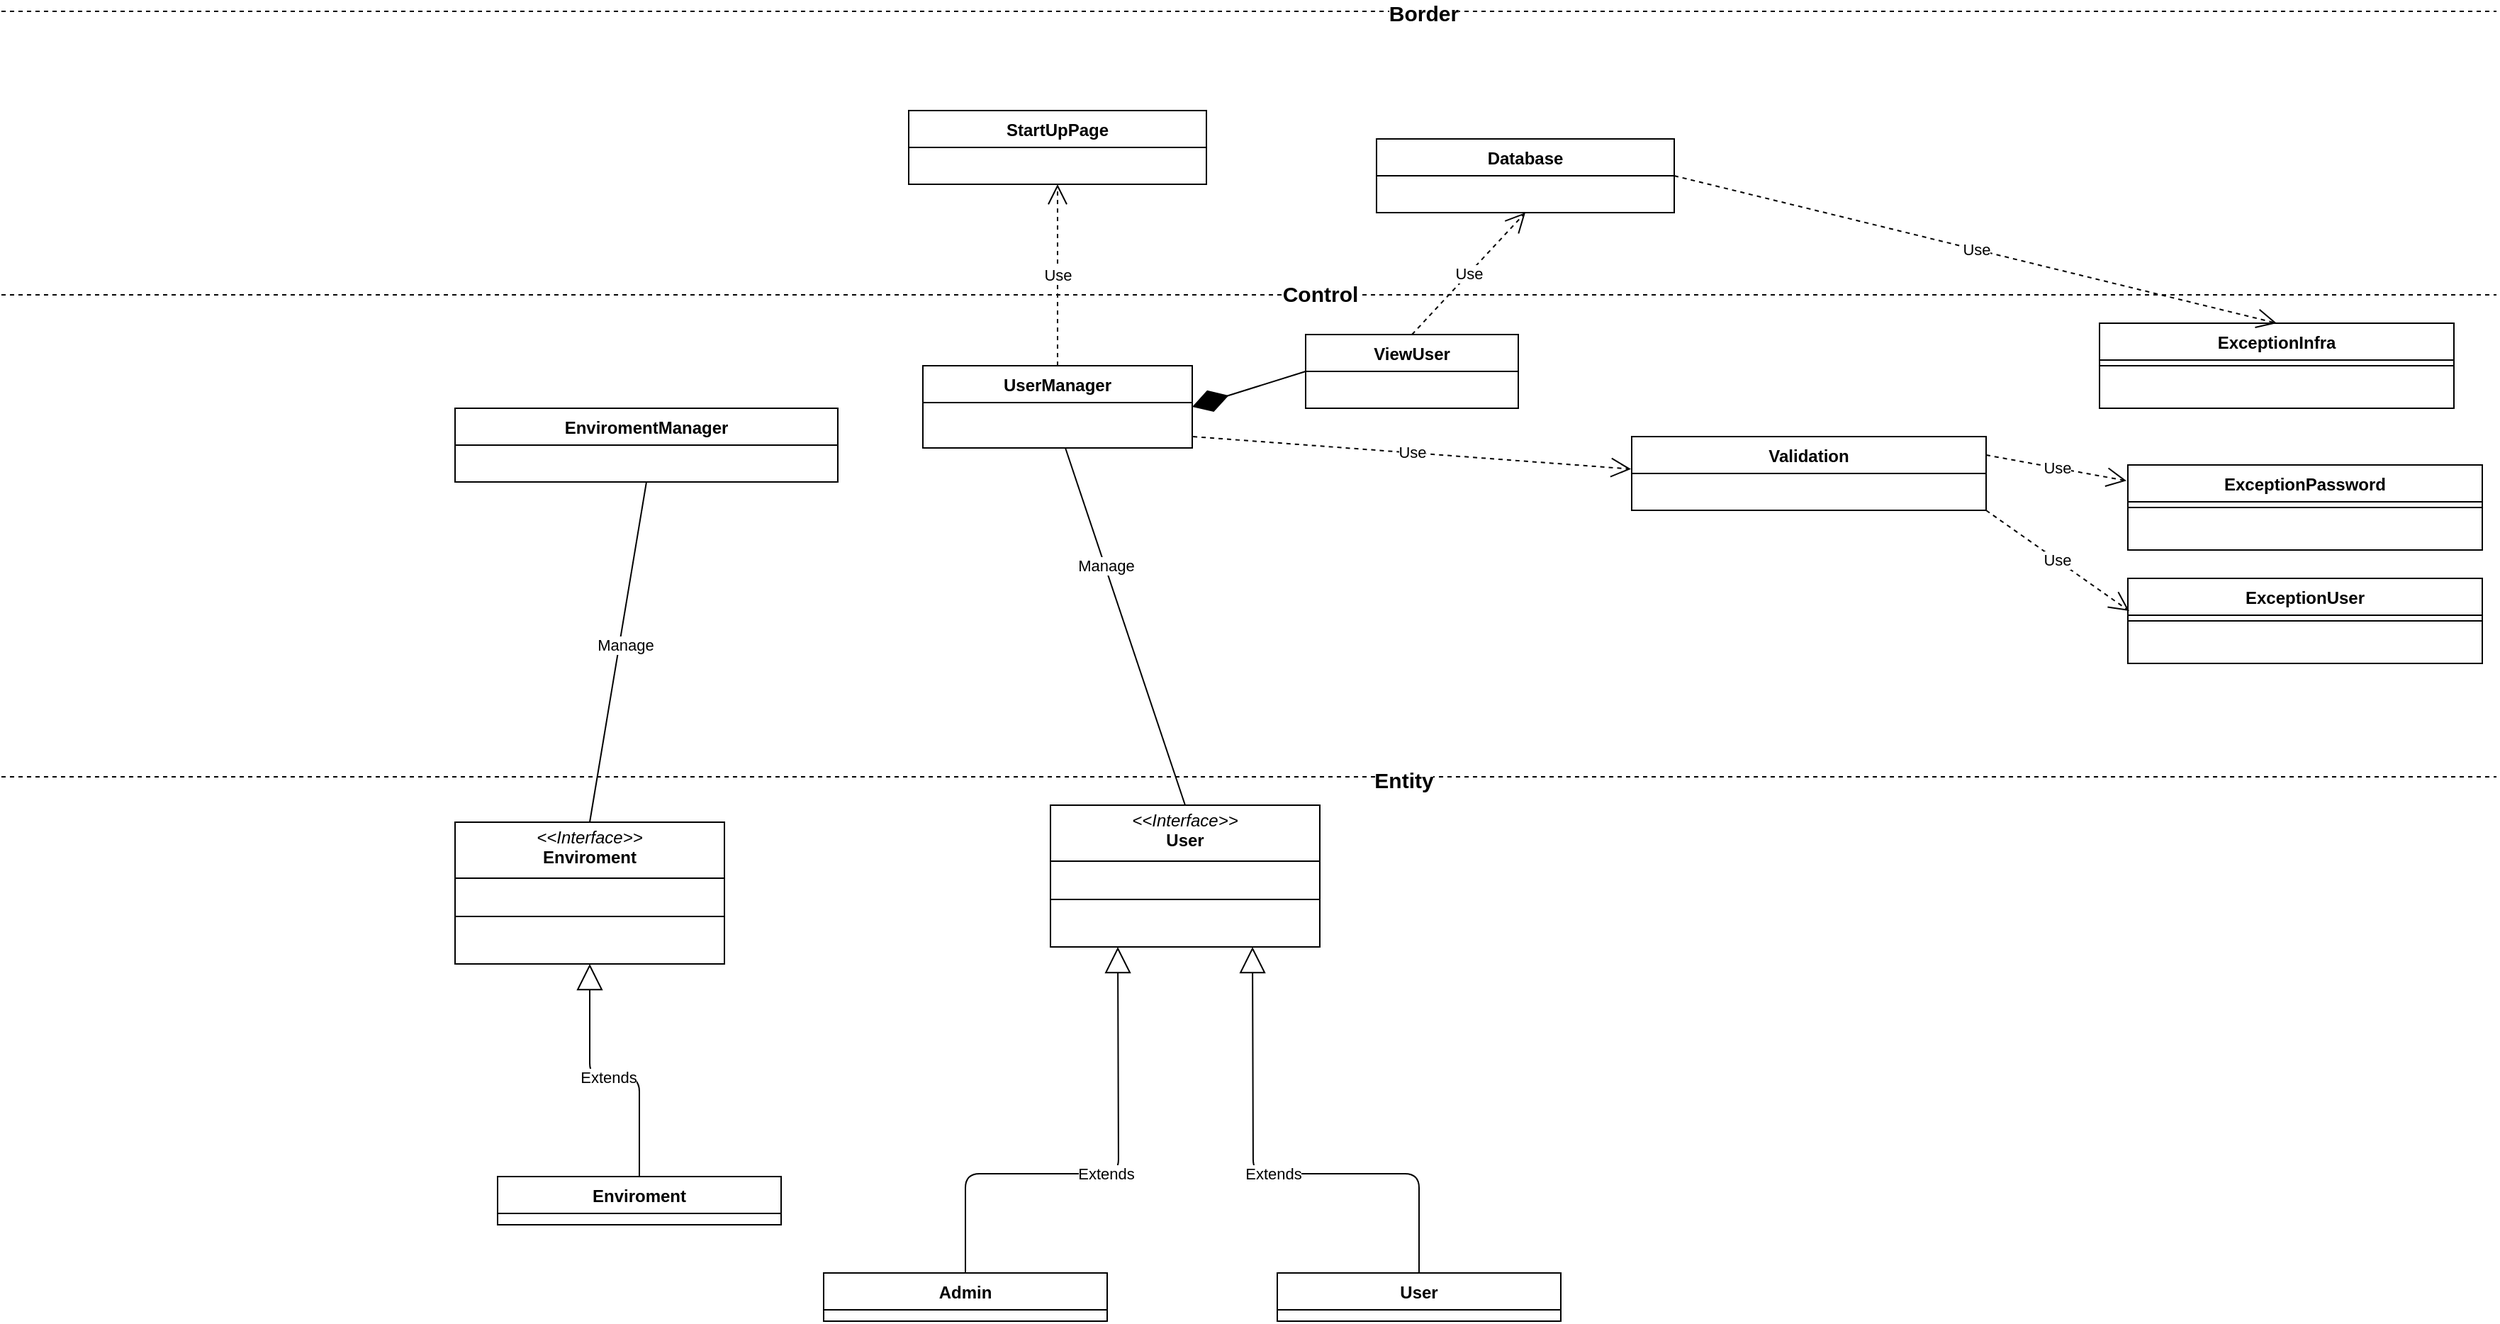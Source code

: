 <mxfile>
    <diagram id="C5RBs43oDa-KdzZeNtuy" name="Page-1">
        <mxGraphModel dx="1878" dy="1634" grid="1" gridSize="10" guides="1" tooltips="1" connect="1" arrows="1" fold="1" page="1" pageScale="1" pageWidth="827" pageHeight="1169" math="0" shadow="0">
            <root>
                <mxCell id="WIyWlLk6GJQsqaUBKTNV-0"/>
                <mxCell id="WIyWlLk6GJQsqaUBKTNV-1" parent="WIyWlLk6GJQsqaUBKTNV-0"/>
                <mxCell id="S3DOLFilEedL9jhg1Yz5-0" value="&lt;p style=&quot;margin:0px;margin-top:4px;text-align:center;&quot;&gt;&lt;i&gt;&amp;lt;&amp;lt;Interface&amp;gt;&amp;gt;&lt;/i&gt;&lt;br&gt;&lt;b&gt;User&lt;/b&gt;&lt;/p&gt;&lt;hr size=&quot;1&quot; style=&quot;border-style:solid;&quot;&gt;&lt;p style=&quot;margin:0px;margin-left:4px;&quot;&gt;&lt;br&gt;&lt;/p&gt;&lt;hr size=&quot;1&quot; style=&quot;border-style:solid;&quot;&gt;&lt;p style=&quot;margin:0px;margin-left:4px;&quot;&gt;&lt;br&gt;&lt;/p&gt;" style="verticalAlign=top;align=left;overflow=fill;html=1;whiteSpace=wrap;" parent="WIyWlLk6GJQsqaUBKTNV-1" vertex="1">
                    <mxGeometry x="340" y="180" width="190" height="100" as="geometry"/>
                </mxCell>
                <mxCell id="r7XuDd0O4ZvqXVFFLryg-0" value="" style="endArrow=none;dashed=1;html=1;rounded=0;" parent="WIyWlLk6GJQsqaUBKTNV-1" edge="1">
                    <mxGeometry width="50" height="50" relative="1" as="geometry">
                        <mxPoint x="-400" y="160" as="sourcePoint"/>
                        <mxPoint x="1360" y="160" as="targetPoint"/>
                        <Array as="points"/>
                    </mxGeometry>
                </mxCell>
                <mxCell id="_xdSYPHyjW3nCsW6iEuT-3" value="Entity" style="edgeLabel;html=1;align=center;verticalAlign=middle;resizable=0;points=[];fontSize=15;fontStyle=1" parent="r7XuDd0O4ZvqXVFFLryg-0" connectable="0" vertex="1">
                    <mxGeometry x="0.124" y="-2" relative="1" as="geometry">
                        <mxPoint as="offset"/>
                    </mxGeometry>
                </mxCell>
                <mxCell id="r7XuDd0O4ZvqXVFFLryg-25" value="" style="endArrow=none;endFill=0;endSize=12;html=1;rounded=0;entryX=0.5;entryY=0;entryDx=0;entryDy=0;exitX=0.529;exitY=1;exitDx=0;exitDy=0;exitPerimeter=0;" parent="WIyWlLk6GJQsqaUBKTNV-1" target="S3DOLFilEedL9jhg1Yz5-0" edge="1">
                    <mxGeometry width="160" relative="1" as="geometry">
                        <mxPoint x="350.51" y="-72" as="sourcePoint"/>
                        <mxPoint x="240" y="80" as="targetPoint"/>
                    </mxGeometry>
                </mxCell>
                <mxCell id="r7XuDd0O4ZvqXVFFLryg-28" value="Manage" style="edgeLabel;html=1;align=center;verticalAlign=middle;resizable=0;points=[];" parent="r7XuDd0O4ZvqXVFFLryg-25" connectable="0" vertex="1">
                    <mxGeometry x="-0.448" y="2" relative="1" as="geometry">
                        <mxPoint x="3" y="14" as="offset"/>
                    </mxGeometry>
                </mxCell>
                <mxCell id="r7XuDd0O4ZvqXVFFLryg-34" value="" style="endArrow=none;dashed=1;html=1;rounded=0;" parent="WIyWlLk6GJQsqaUBKTNV-1" edge="1">
                    <mxGeometry width="50" height="50" relative="1" as="geometry">
                        <mxPoint x="-400" y="-180" as="sourcePoint"/>
                        <mxPoint x="1360" y="-180" as="targetPoint"/>
                        <Array as="points"/>
                    </mxGeometry>
                </mxCell>
                <mxCell id="_xdSYPHyjW3nCsW6iEuT-2" value="Control" style="edgeLabel;html=1;align=center;verticalAlign=middle;resizable=0;points=[];fontSize=15;fontStyle=1" parent="r7XuDd0O4ZvqXVFFLryg-34" connectable="0" vertex="1">
                    <mxGeometry x="0.124" y="1" relative="1" as="geometry">
                        <mxPoint x="-59" as="offset"/>
                    </mxGeometry>
                </mxCell>
                <mxCell id="r7XuDd0O4ZvqXVFFLryg-35" value="" style="endArrow=none;dashed=1;html=1;rounded=0;" parent="WIyWlLk6GJQsqaUBKTNV-1" edge="1">
                    <mxGeometry width="50" height="50" relative="1" as="geometry">
                        <mxPoint x="-400" y="-380" as="sourcePoint"/>
                        <mxPoint x="1360" y="-380" as="targetPoint"/>
                        <Array as="points"/>
                    </mxGeometry>
                </mxCell>
                <mxCell id="_xdSYPHyjW3nCsW6iEuT-0" value="Border" style="edgeLabel;html=1;align=center;verticalAlign=middle;resizable=0;points=[];fontSize=15;fontStyle=1" parent="r7XuDd0O4ZvqXVFFLryg-35" connectable="0" vertex="1">
                    <mxGeometry x="0.139" y="-1" relative="1" as="geometry">
                        <mxPoint as="offset"/>
                    </mxGeometry>
                </mxCell>
                <mxCell id="lZRSGbZRZbLsS1pGvsEE-22" value="User" style="swimlane;fontStyle=1;align=center;verticalAlign=top;childLayout=stackLayout;horizontal=1;startSize=26;horizontalStack=0;resizeParent=1;resizeParentMax=0;resizeLast=0;collapsible=1;marginBottom=0;whiteSpace=wrap;html=1;" parent="WIyWlLk6GJQsqaUBKTNV-1" vertex="1">
                    <mxGeometry x="500" y="510" width="200" height="34" as="geometry"/>
                </mxCell>
                <mxCell id="lZRSGbZRZbLsS1pGvsEE-38" value="" style="endArrow=diamondThin;endFill=1;endSize=24;html=1;rounded=0;entryX=1;entryY=0.5;entryDx=0;entryDy=0;exitX=0;exitY=0.5;exitDx=0;exitDy=0;" parent="WIyWlLk6GJQsqaUBKTNV-1" source="35" target="17" edge="1">
                    <mxGeometry width="160" relative="1" as="geometry">
                        <mxPoint x="543.542" y="-116" as="sourcePoint"/>
                        <mxPoint x="440.57" y="-84.994" as="targetPoint"/>
                    </mxGeometry>
                </mxCell>
                <mxCell id="uvnX3KAz4kPlvZe9keK9-4" value="ExceptionInfra" style="swimlane;fontStyle=1;align=center;verticalAlign=top;childLayout=stackLayout;horizontal=1;startSize=26;horizontalStack=0;resizeParent=1;resizeParentMax=0;resizeLast=0;collapsible=1;marginBottom=0;whiteSpace=wrap;html=1;" parent="WIyWlLk6GJQsqaUBKTNV-1" vertex="1">
                    <mxGeometry x="1080" y="-160" width="250" height="60" as="geometry"/>
                </mxCell>
                <mxCell id="uvnX3KAz4kPlvZe9keK9-5" value="" style="line;strokeWidth=1;fillColor=none;align=left;verticalAlign=middle;spacingTop=-1;spacingLeft=3;spacingRight=3;rotatable=0;labelPosition=right;points=[];portConstraint=eastwest;strokeColor=inherit;" parent="uvnX3KAz4kPlvZe9keK9-4" vertex="1">
                    <mxGeometry y="26" width="250" height="8" as="geometry"/>
                </mxCell>
                <mxCell id="uvnX3KAz4kPlvZe9keK9-6" value="&lt;div&gt;&lt;br&gt;&lt;/div&gt;" style="text;strokeColor=none;fillColor=none;align=left;verticalAlign=top;spacingLeft=4;spacingRight=4;overflow=hidden;rotatable=0;points=[[0,0.5],[1,0.5]];portConstraint=eastwest;whiteSpace=wrap;html=1;" parent="uvnX3KAz4kPlvZe9keK9-4" vertex="1">
                    <mxGeometry y="34" width="250" height="26" as="geometry"/>
                </mxCell>
                <mxCell id="NaBVkYS8M3-ztmhR-1Vg-1" value="Use" style="endArrow=open;endSize=12;dashed=1;html=1;rounded=0;exitX=1.003;exitY=0.923;exitDx=0;exitDy=0;entryX=-0.002;entryY=0.44;entryDx=0;entryDy=0;entryPerimeter=0;exitPerimeter=0;" parent="WIyWlLk6GJQsqaUBKTNV-1" target="22" edge="1">
                    <mxGeometry width="160" relative="1" as="geometry">
                        <mxPoint x="440.57" y="-80.002" as="sourcePoint"/>
                        <mxPoint x="750.75" y="-51.562" as="targetPoint"/>
                    </mxGeometry>
                </mxCell>
                <mxCell id="6dqjGufiqV69bFTocouH-0" value="ExceptionPassword" style="swimlane;fontStyle=1;align=center;verticalAlign=top;childLayout=stackLayout;horizontal=1;startSize=26;horizontalStack=0;resizeParent=1;resizeParentMax=0;resizeLast=0;collapsible=1;marginBottom=0;whiteSpace=wrap;html=1;" parent="WIyWlLk6GJQsqaUBKTNV-1" vertex="1">
                    <mxGeometry x="1100" y="-60" width="250" height="60" as="geometry"/>
                </mxCell>
                <mxCell id="6dqjGufiqV69bFTocouH-1" value="" style="line;strokeWidth=1;fillColor=none;align=left;verticalAlign=middle;spacingTop=-1;spacingLeft=3;spacingRight=3;rotatable=0;labelPosition=right;points=[];portConstraint=eastwest;strokeColor=inherit;" parent="6dqjGufiqV69bFTocouH-0" vertex="1">
                    <mxGeometry y="26" width="250" height="8" as="geometry"/>
                </mxCell>
                <mxCell id="6dqjGufiqV69bFTocouH-2" value="&lt;div&gt;&lt;br&gt;&lt;/div&gt;" style="text;strokeColor=none;fillColor=none;align=left;verticalAlign=top;spacingLeft=4;spacingRight=4;overflow=hidden;rotatable=0;points=[[0,0.5],[1,0.5]];portConstraint=eastwest;whiteSpace=wrap;html=1;" parent="6dqjGufiqV69bFTocouH-0" vertex="1">
                    <mxGeometry y="34" width="250" height="26" as="geometry"/>
                </mxCell>
                <mxCell id="6dqjGufiqV69bFTocouH-3" value="ExceptionUser" style="swimlane;fontStyle=1;align=center;verticalAlign=top;childLayout=stackLayout;horizontal=1;startSize=26;horizontalStack=0;resizeParent=1;resizeParentMax=0;resizeLast=0;collapsible=1;marginBottom=0;whiteSpace=wrap;html=1;" parent="WIyWlLk6GJQsqaUBKTNV-1" vertex="1">
                    <mxGeometry x="1100" y="20" width="250" height="60" as="geometry"/>
                </mxCell>
                <mxCell id="6dqjGufiqV69bFTocouH-4" value="" style="line;strokeWidth=1;fillColor=none;align=left;verticalAlign=middle;spacingTop=-1;spacingLeft=3;spacingRight=3;rotatable=0;labelPosition=right;points=[];portConstraint=eastwest;strokeColor=inherit;" parent="6dqjGufiqV69bFTocouH-3" vertex="1">
                    <mxGeometry y="26" width="250" height="8" as="geometry"/>
                </mxCell>
                <mxCell id="6dqjGufiqV69bFTocouH-5" value="&lt;div&gt;&lt;br&gt;&lt;/div&gt;" style="text;strokeColor=none;fillColor=none;align=left;verticalAlign=top;spacingLeft=4;spacingRight=4;overflow=hidden;rotatable=0;points=[[0,0.5],[1,0.5]];portConstraint=eastwest;whiteSpace=wrap;html=1;" parent="6dqjGufiqV69bFTocouH-3" vertex="1">
                    <mxGeometry y="34" width="250" height="26" as="geometry"/>
                </mxCell>
                <mxCell id="6dqjGufiqV69bFTocouH-8" value="Use" style="endArrow=open;endSize=12;dashed=1;html=1;rounded=0;exitX=1;exitY=0.5;exitDx=0;exitDy=0;entryX=0.5;entryY=0;entryDx=0;entryDy=0;" parent="WIyWlLk6GJQsqaUBKTNV-1" source="26" target="uvnX3KAz4kPlvZe9keK9-4" edge="1">
                    <mxGeometry width="160" relative="1" as="geometry">
                        <mxPoint x="780" y="-251" as="sourcePoint"/>
                        <mxPoint x="1195" y="-256" as="targetPoint"/>
                    </mxGeometry>
                </mxCell>
                <mxCell id="6dqjGufiqV69bFTocouH-9" value="Use" style="endArrow=open;endSize=12;dashed=1;html=1;rounded=0;exitX=1;exitY=0.25;exitDx=0;exitDy=0;entryX=-0.004;entryY=0.186;entryDx=0;entryDy=0;entryPerimeter=0;" parent="WIyWlLk6GJQsqaUBKTNV-1" source="22" target="6dqjGufiqV69bFTocouH-0" edge="1">
                    <mxGeometry width="160" relative="1" as="geometry">
                        <mxPoint x="1000.75" y="-68.774" as="sourcePoint"/>
                        <mxPoint x="1000" y="54" as="targetPoint"/>
                    </mxGeometry>
                </mxCell>
                <mxCell id="6dqjGufiqV69bFTocouH-10" value="Use" style="endArrow=open;endSize=12;dashed=1;html=1;rounded=0;exitX=1;exitY=1;exitDx=0;exitDy=0;entryX=0.004;entryY=0.384;entryDx=0;entryDy=0;entryPerimeter=0;" parent="WIyWlLk6GJQsqaUBKTNV-1" source="22" target="6dqjGufiqV69bFTocouH-3" edge="1">
                    <mxGeometry width="160" relative="1" as="geometry">
                        <mxPoint x="1000.75" y="-23.222" as="sourcePoint"/>
                        <mxPoint x="985" y="74" as="targetPoint"/>
                    </mxGeometry>
                </mxCell>
                <mxCell id="2" value="Use" style="endArrow=open;endSize=12;dashed=1;html=1;entryX=0.5;entryY=1;entryDx=0;entryDy=0;exitX=0.5;exitY=0;exitDx=0;exitDy=0;" parent="WIyWlLk6GJQsqaUBKTNV-1" source="17" target="39" edge="1">
                    <mxGeometry width="160" relative="1" as="geometry">
                        <mxPoint x="345" y="-140" as="sourcePoint"/>
                        <mxPoint x="341.65" y="-259.246" as="targetPoint"/>
                    </mxGeometry>
                </mxCell>
                <mxCell id="3" value="Use" style="endArrow=open;endSize=12;dashed=1;html=1;entryX=0.5;entryY=1;entryDx=0;entryDy=0;exitX=0.5;exitY=0;exitDx=0;exitDy=0;" parent="WIyWlLk6GJQsqaUBKTNV-1" source="35" target="26" edge="1">
                    <mxGeometry width="160" relative="1" as="geometry">
                        <mxPoint x="600" y="-150" as="sourcePoint"/>
                        <mxPoint x="655.26" y="-209.322" as="targetPoint"/>
                    </mxGeometry>
                </mxCell>
                <mxCell id="4" value="&lt;p style=&quot;margin:0px;margin-top:4px;text-align:center;&quot;&gt;&lt;i&gt;&amp;lt;&amp;lt;Interface&amp;gt;&amp;gt;&lt;/i&gt;&lt;br&gt;&lt;b&gt;Enviroment&lt;/b&gt;&lt;/p&gt;&lt;hr size=&quot;1&quot; style=&quot;border-style:solid;&quot;&gt;&lt;p style=&quot;margin:0px;margin-left:4px;&quot;&gt;&lt;br&gt;&lt;/p&gt;&lt;hr size=&quot;1&quot; style=&quot;border-style:solid;&quot;&gt;&lt;p style=&quot;margin:0px;margin-left:4px;&quot;&gt;&lt;br&gt;&lt;/p&gt;" style="verticalAlign=top;align=left;overflow=fill;html=1;whiteSpace=wrap;" parent="WIyWlLk6GJQsqaUBKTNV-1" vertex="1">
                    <mxGeometry x="-80" y="192" width="190" height="100" as="geometry"/>
                </mxCell>
                <mxCell id="5" value="Enviroment&lt;br&gt;" style="swimlane;fontStyle=1;align=center;verticalAlign=top;childLayout=stackLayout;horizontal=1;startSize=26;horizontalStack=0;resizeParent=1;resizeParentMax=0;resizeLast=0;collapsible=1;marginBottom=0;whiteSpace=wrap;html=1;" parent="WIyWlLk6GJQsqaUBKTNV-1" vertex="1">
                    <mxGeometry x="-50" y="442" width="200" height="34" as="geometry"/>
                </mxCell>
                <mxCell id="7" value="Extends" style="endArrow=block;endSize=16;endFill=0;html=1;entryX=0.5;entryY=1;entryDx=0;entryDy=0;exitX=0.5;exitY=0;exitDx=0;exitDy=0;" parent="WIyWlLk6GJQsqaUBKTNV-1" source="5" target="4" edge="1">
                    <mxGeometry width="160" relative="1" as="geometry">
                        <mxPoint x="-10" y="392" as="sourcePoint"/>
                        <mxPoint x="150" y="392" as="targetPoint"/>
                        <Array as="points">
                            <mxPoint x="50" y="372"/>
                            <mxPoint x="15" y="372"/>
                        </Array>
                    </mxGeometry>
                </mxCell>
                <mxCell id="9" value="Extends" style="endArrow=block;endSize=16;endFill=0;html=1;entryX=0.25;entryY=1;entryDx=0;entryDy=0;exitX=0.5;exitY=0;exitDx=0;exitDy=0;" parent="WIyWlLk6GJQsqaUBKTNV-1" source="38" target="S3DOLFilEedL9jhg1Yz5-0" edge="1">
                    <mxGeometry width="160" relative="1" as="geometry">
                        <mxPoint x="275" y="510" as="sourcePoint"/>
                        <mxPoint x="540" y="420" as="targetPoint"/>
                        <Array as="points">
                            <mxPoint x="280" y="440"/>
                            <mxPoint x="388" y="440"/>
                        </Array>
                    </mxGeometry>
                </mxCell>
                <mxCell id="11" value="Extends" style="endArrow=block;endSize=16;endFill=0;html=1;entryX=0.75;entryY=1;entryDx=0;entryDy=0;exitX=0.5;exitY=0;exitDx=0;exitDy=0;" parent="WIyWlLk6GJQsqaUBKTNV-1" source="lZRSGbZRZbLsS1pGvsEE-22" target="S3DOLFilEedL9jhg1Yz5-0" edge="1">
                    <mxGeometry width="160" relative="1" as="geometry">
                        <mxPoint x="450" y="440" as="sourcePoint"/>
                        <mxPoint x="610" y="440" as="targetPoint"/>
                        <Array as="points">
                            <mxPoint x="600" y="440"/>
                            <mxPoint x="483" y="440"/>
                        </Array>
                    </mxGeometry>
                </mxCell>
                <mxCell id="12" value="" style="endArrow=none;endFill=0;endSize=12;html=1;rounded=0;entryX=0.5;entryY=0;entryDx=0;entryDy=0;exitX=0.5;exitY=1;exitDx=0;exitDy=0;" parent="WIyWlLk6GJQsqaUBKTNV-1" source="30" target="4" edge="1">
                    <mxGeometry width="160" relative="1" as="geometry">
                        <mxPoint x="52.127" y="24" as="sourcePoint"/>
                        <mxPoint x="80.07" y="176.08" as="targetPoint"/>
                    </mxGeometry>
                </mxCell>
                <mxCell id="13" value="Manage" style="edgeLabel;html=1;align=center;verticalAlign=middle;resizable=0;points=[];" parent="12" connectable="0" vertex="1">
                    <mxGeometry x="-0.448" y="2" relative="1" as="geometry">
                        <mxPoint x="-6" y="48" as="offset"/>
                    </mxGeometry>
                </mxCell>
                <mxCell id="17" value="UserManager" style="swimlane;fontStyle=1;childLayout=stackLayout;horizontal=1;startSize=26;fillColor=none;horizontalStack=0;resizeParent=1;resizeParentMax=0;resizeLast=0;collapsible=1;marginBottom=0;" parent="WIyWlLk6GJQsqaUBKTNV-1" vertex="1">
                    <mxGeometry x="250" y="-130" width="190" height="58" as="geometry"/>
                </mxCell>
                <mxCell id="22" value="Validation" style="swimlane;fontStyle=1;childLayout=stackLayout;horizontal=1;startSize=26;fillColor=none;horizontalStack=0;resizeParent=1;resizeParentMax=0;resizeLast=0;collapsible=1;marginBottom=0;" parent="WIyWlLk6GJQsqaUBKTNV-1" vertex="1">
                    <mxGeometry x="750" y="-80" width="250" height="52" as="geometry"/>
                </mxCell>
                <mxCell id="26" value="Database" style="swimlane;fontStyle=1;childLayout=stackLayout;horizontal=1;startSize=26;fillColor=none;horizontalStack=0;resizeParent=1;resizeParentMax=0;resizeLast=0;collapsible=1;marginBottom=0;" parent="WIyWlLk6GJQsqaUBKTNV-1" vertex="1">
                    <mxGeometry x="570" y="-290" width="210" height="52" as="geometry"/>
                </mxCell>
                <mxCell id="30" value="EnviromentManager" style="swimlane;fontStyle=1;childLayout=stackLayout;horizontal=1;startSize=26;fillColor=none;horizontalStack=0;resizeParent=1;resizeParentMax=0;resizeLast=0;collapsible=1;marginBottom=0;" parent="WIyWlLk6GJQsqaUBKTNV-1" vertex="1">
                    <mxGeometry x="-80" y="-100" width="270" height="52" as="geometry"/>
                </mxCell>
                <mxCell id="35" value="ViewUser" style="swimlane;fontStyle=1;childLayout=stackLayout;horizontal=1;startSize=26;fillColor=none;horizontalStack=0;resizeParent=1;resizeParentMax=0;resizeLast=0;collapsible=1;marginBottom=0;" vertex="1" parent="WIyWlLk6GJQsqaUBKTNV-1">
                    <mxGeometry x="520" y="-152" width="150" height="52" as="geometry"/>
                </mxCell>
                <mxCell id="38" value="Admin" style="swimlane;fontStyle=1;align=center;verticalAlign=top;childLayout=stackLayout;horizontal=1;startSize=26;horizontalStack=0;resizeParent=1;resizeParentMax=0;resizeLast=0;collapsible=1;marginBottom=0;whiteSpace=wrap;html=1;" vertex="1" parent="WIyWlLk6GJQsqaUBKTNV-1">
                    <mxGeometry x="180" y="510" width="200" height="34" as="geometry"/>
                </mxCell>
                <mxCell id="39" value="StartUpPage" style="swimlane;fontStyle=1;childLayout=stackLayout;horizontal=1;startSize=26;fillColor=none;horizontalStack=0;resizeParent=1;resizeParentMax=0;resizeLast=0;collapsible=1;marginBottom=0;" vertex="1" parent="WIyWlLk6GJQsqaUBKTNV-1">
                    <mxGeometry x="240" y="-310" width="210" height="52" as="geometry"/>
                </mxCell>
            </root>
        </mxGraphModel>
    </diagram>
</mxfile>